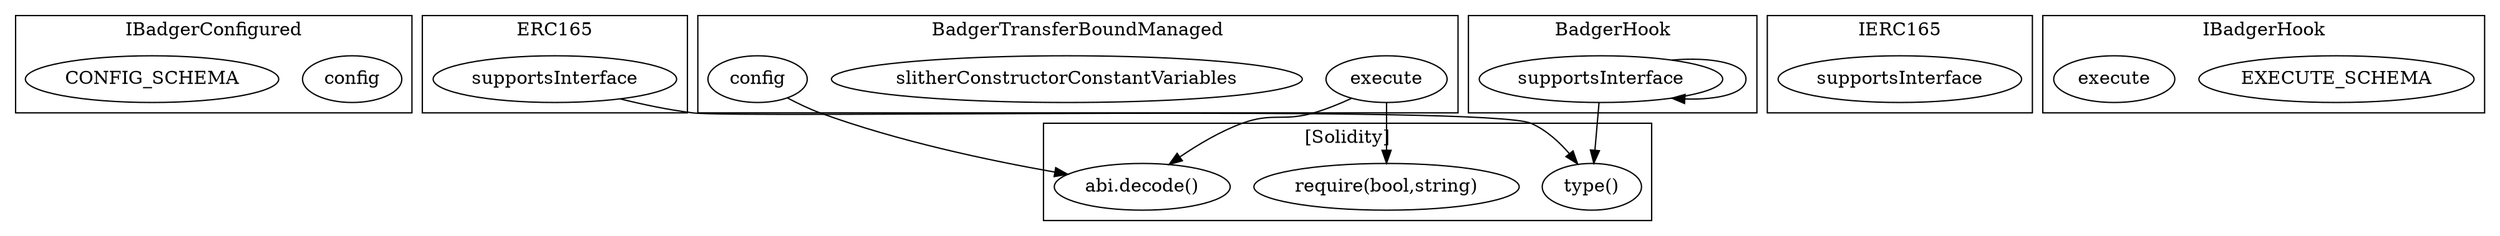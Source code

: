 strict digraph {
subgraph cluster_6468_IBadgerConfigured {
label = "IBadgerConfigured"
"6468_config" [label="config"]
"6468_CONFIG_SCHEMA" [label="CONFIG_SCHEMA"]
}subgraph cluster_3081_ERC165 {
label = "ERC165"
"3081_supportsInterface" [label="supportsInterface"]
}subgraph cluster_6352_BadgerTransferBoundManaged {
label = "BadgerTransferBoundManaged"
"6352_execute" [label="execute"]
"6352_slitherConstructorConstantVariables" [label="slitherConstructorConstantVariables"]
"6352_config" [label="config"]
}subgraph cluster_3093_IERC165 {
label = "IERC165"
"3093_supportsInterface" [label="supportsInterface"]
}subgraph cluster_6488_IBadgerHook {
label = "IBadgerHook"
"6488_EXECUTE_SCHEMA" [label="EXECUTE_SCHEMA"]
"6488_execute" [label="execute"]
}subgraph cluster_4956_BadgerHook {
label = "BadgerHook"
"4956_supportsInterface" [label="supportsInterface"]
"4956_supportsInterface" -> "4956_supportsInterface"
}subgraph cluster_solidity {
label = "[Solidity]"
"require(bool,string)" 
"abi.decode()" 
"type()" 
"6352_execute" -> "require(bool,string)"
"6352_config" -> "abi.decode()"
"4956_supportsInterface" -> "type()"
"3081_supportsInterface" -> "type()"
"6352_execute" -> "abi.decode()"
}
}